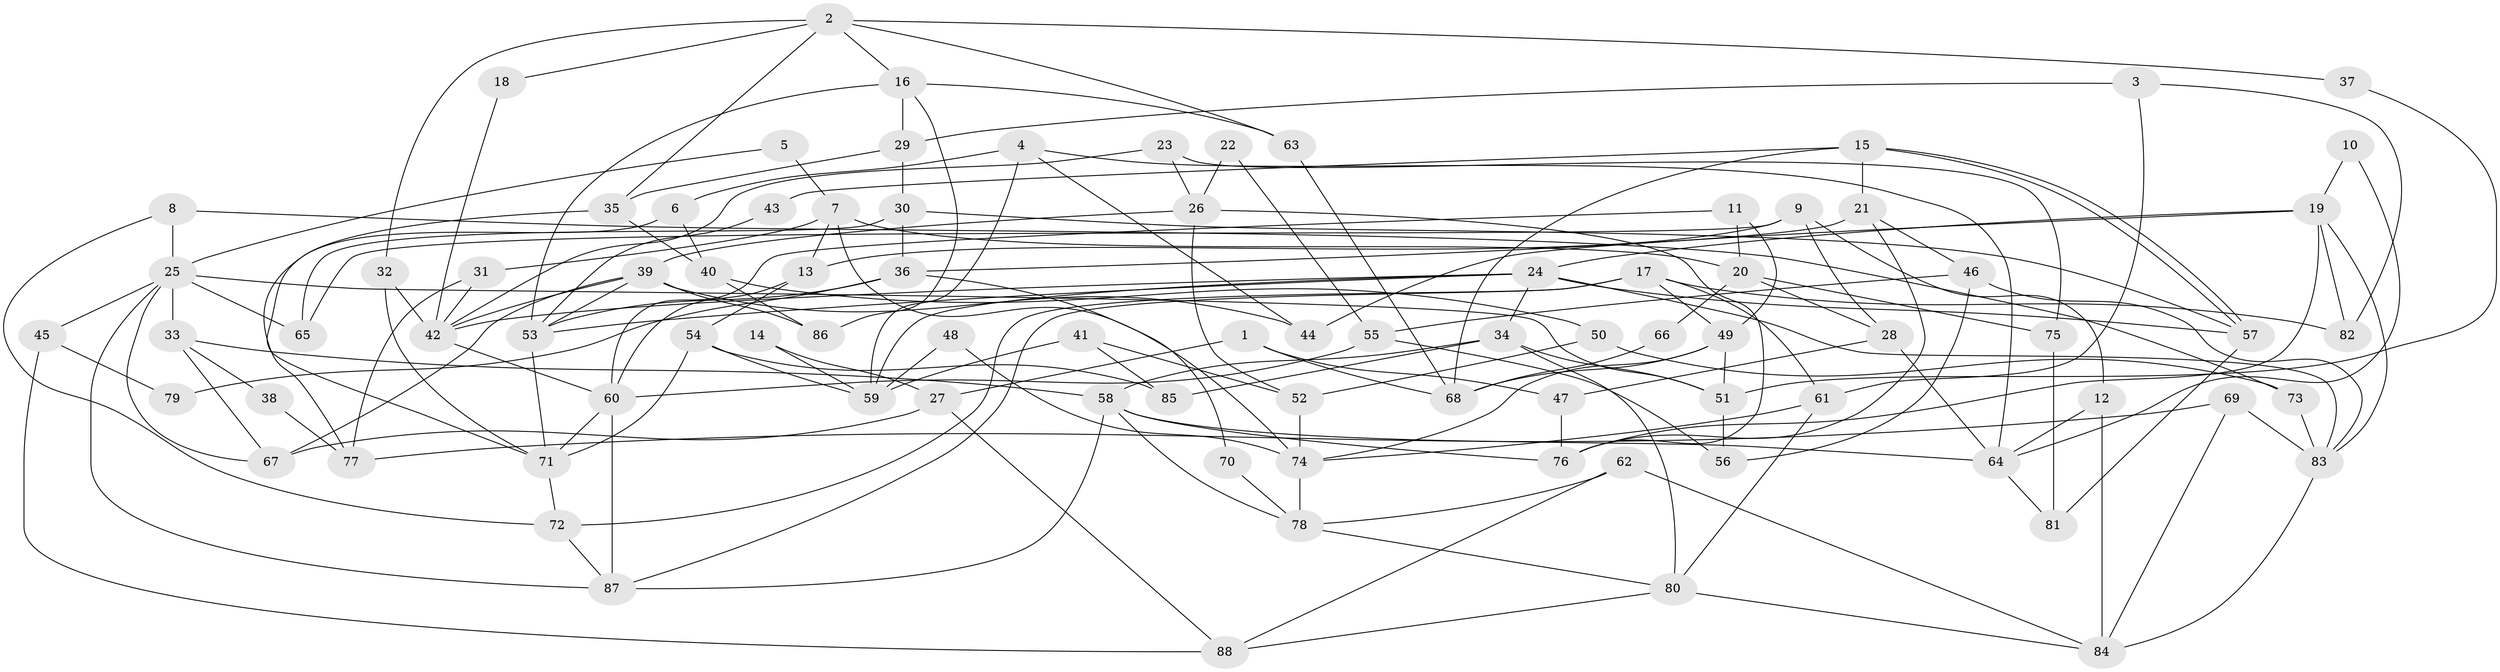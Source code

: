 // Generated by graph-tools (version 1.1) at 2025/26/03/09/25 03:26:17]
// undirected, 88 vertices, 176 edges
graph export_dot {
graph [start="1"]
  node [color=gray90,style=filled];
  1;
  2;
  3;
  4;
  5;
  6;
  7;
  8;
  9;
  10;
  11;
  12;
  13;
  14;
  15;
  16;
  17;
  18;
  19;
  20;
  21;
  22;
  23;
  24;
  25;
  26;
  27;
  28;
  29;
  30;
  31;
  32;
  33;
  34;
  35;
  36;
  37;
  38;
  39;
  40;
  41;
  42;
  43;
  44;
  45;
  46;
  47;
  48;
  49;
  50;
  51;
  52;
  53;
  54;
  55;
  56;
  57;
  58;
  59;
  60;
  61;
  62;
  63;
  64;
  65;
  66;
  67;
  68;
  69;
  70;
  71;
  72;
  73;
  74;
  75;
  76;
  77;
  78;
  79;
  80;
  81;
  82;
  83;
  84;
  85;
  86;
  87;
  88;
  1 -- 27;
  1 -- 47;
  1 -- 68;
  2 -- 16;
  2 -- 32;
  2 -- 18;
  2 -- 35;
  2 -- 37;
  2 -- 63;
  3 -- 29;
  3 -- 61;
  3 -- 82;
  4 -- 59;
  4 -- 64;
  4 -- 6;
  4 -- 44;
  5 -- 7;
  5 -- 25;
  6 -- 40;
  6 -- 77;
  7 -- 13;
  7 -- 74;
  7 -- 20;
  7 -- 31;
  8 -- 72;
  8 -- 25;
  8 -- 73;
  9 -- 13;
  9 -- 28;
  9 -- 12;
  9 -- 65;
  10 -- 64;
  10 -- 19;
  11 -- 49;
  11 -- 60;
  11 -- 20;
  12 -- 84;
  12 -- 64;
  13 -- 60;
  13 -- 54;
  14 -- 59;
  14 -- 27;
  15 -- 68;
  15 -- 57;
  15 -- 57;
  15 -- 21;
  15 -- 43;
  16 -- 29;
  16 -- 63;
  16 -- 53;
  16 -- 86;
  17 -- 72;
  17 -- 82;
  17 -- 49;
  17 -- 61;
  17 -- 87;
  18 -- 42;
  19 -- 44;
  19 -- 24;
  19 -- 76;
  19 -- 82;
  19 -- 83;
  20 -- 28;
  20 -- 66;
  20 -- 75;
  21 -- 76;
  21 -- 36;
  21 -- 46;
  22 -- 26;
  22 -- 55;
  23 -- 26;
  23 -- 42;
  23 -- 75;
  24 -- 42;
  24 -- 83;
  24 -- 34;
  24 -- 53;
  24 -- 57;
  24 -- 59;
  25 -- 33;
  25 -- 65;
  25 -- 45;
  25 -- 51;
  25 -- 67;
  25 -- 87;
  26 -- 39;
  26 -- 76;
  26 -- 52;
  27 -- 88;
  27 -- 67;
  28 -- 64;
  28 -- 47;
  29 -- 35;
  29 -- 30;
  30 -- 57;
  30 -- 36;
  30 -- 65;
  31 -- 42;
  31 -- 77;
  32 -- 71;
  32 -- 42;
  33 -- 67;
  33 -- 58;
  33 -- 38;
  34 -- 58;
  34 -- 51;
  34 -- 80;
  34 -- 85;
  35 -- 71;
  35 -- 40;
  36 -- 53;
  36 -- 70;
  36 -- 79;
  37 -- 51;
  38 -- 77;
  39 -- 53;
  39 -- 86;
  39 -- 42;
  39 -- 44;
  39 -- 67;
  40 -- 50;
  40 -- 86;
  41 -- 52;
  41 -- 85;
  41 -- 59;
  42 -- 60;
  43 -- 53;
  45 -- 88;
  45 -- 79;
  46 -- 83;
  46 -- 55;
  46 -- 56;
  47 -- 76;
  48 -- 74;
  48 -- 59;
  49 -- 51;
  49 -- 68;
  49 -- 74;
  50 -- 73;
  50 -- 52;
  51 -- 56;
  52 -- 74;
  53 -- 71;
  54 -- 71;
  54 -- 59;
  54 -- 85;
  55 -- 56;
  55 -- 60;
  57 -- 81;
  58 -- 64;
  58 -- 87;
  58 -- 76;
  58 -- 78;
  60 -- 87;
  60 -- 71;
  61 -- 80;
  61 -- 74;
  62 -- 78;
  62 -- 84;
  62 -- 88;
  63 -- 68;
  64 -- 81;
  66 -- 68;
  69 -- 77;
  69 -- 84;
  69 -- 83;
  70 -- 78;
  71 -- 72;
  72 -- 87;
  73 -- 83;
  74 -- 78;
  75 -- 81;
  78 -- 80;
  80 -- 84;
  80 -- 88;
  83 -- 84;
}

